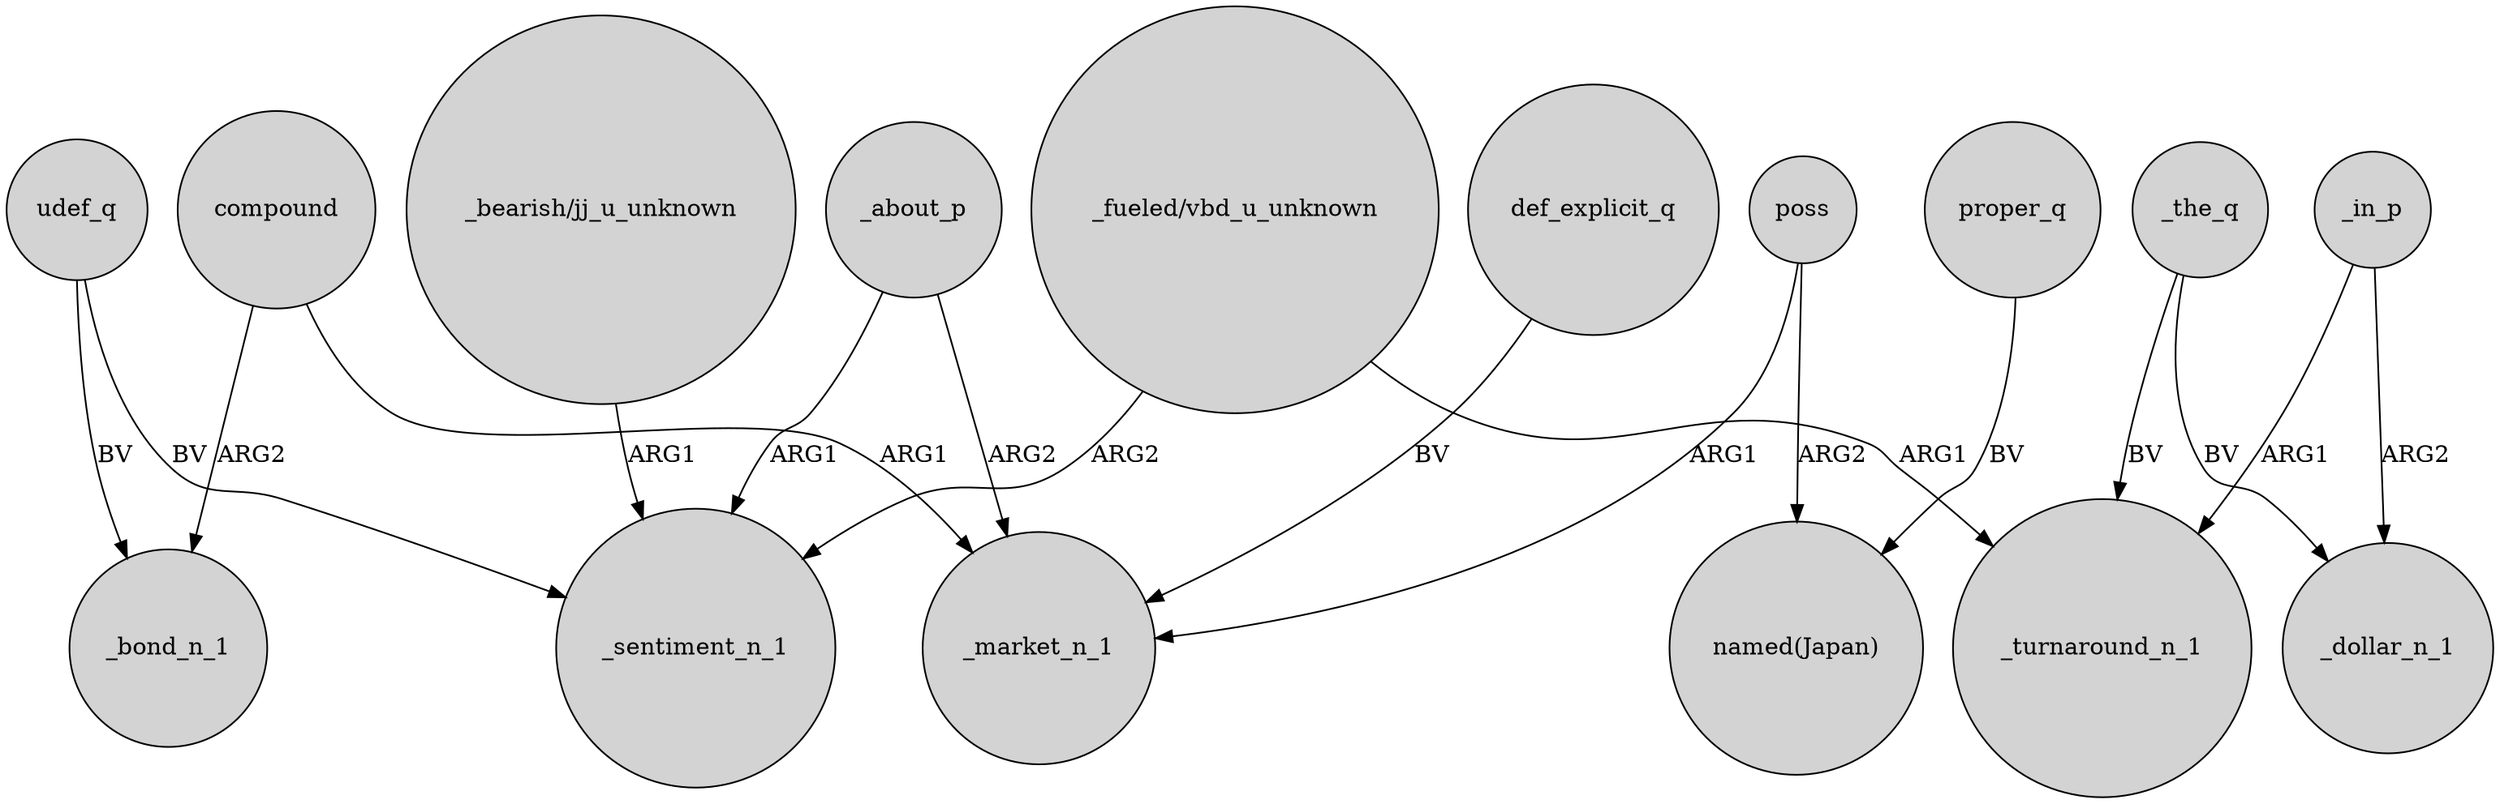 digraph {
	node [shape=circle style=filled]
	compound -> _bond_n_1 [label=ARG2]
	poss -> "named(Japan)" [label=ARG2]
	_in_p -> _dollar_n_1 [label=ARG2]
	_the_q -> _dollar_n_1 [label=BV]
	"_bearish/jj_u_unknown" -> _sentiment_n_1 [label=ARG1]
	udef_q -> _bond_n_1 [label=BV]
	_about_p -> _market_n_1 [label=ARG2]
	_in_p -> _turnaround_n_1 [label=ARG1]
	compound -> _market_n_1 [label=ARG1]
	def_explicit_q -> _market_n_1 [label=BV]
	_the_q -> _turnaround_n_1 [label=BV]
	proper_q -> "named(Japan)" [label=BV]
	_about_p -> _sentiment_n_1 [label=ARG1]
	"_fueled/vbd_u_unknown" -> _turnaround_n_1 [label=ARG1]
	poss -> _market_n_1 [label=ARG1]
	udef_q -> _sentiment_n_1 [label=BV]
	"_fueled/vbd_u_unknown" -> _sentiment_n_1 [label=ARG2]
}
